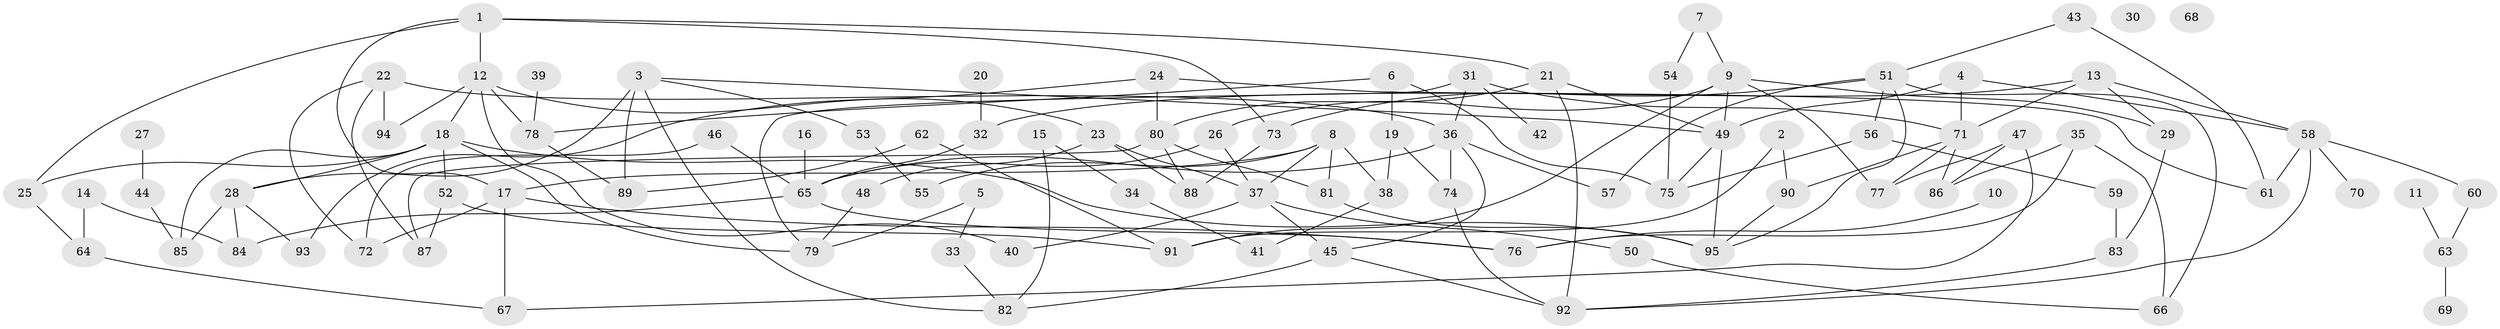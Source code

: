 // coarse degree distribution, {6: 0.19444444444444445, 9: 0.05555555555555555, 4: 0.19444444444444445, 2: 0.19444444444444445, 3: 0.1111111111111111, 10: 0.05555555555555555, 1: 0.05555555555555555, 7: 0.08333333333333333, 5: 0.027777777777777776, 8: 0.027777777777777776}
// Generated by graph-tools (version 1.1) at 2025/35/03/04/25 23:35:58]
// undirected, 95 vertices, 149 edges
graph export_dot {
  node [color=gray90,style=filled];
  1;
  2;
  3;
  4;
  5;
  6;
  7;
  8;
  9;
  10;
  11;
  12;
  13;
  14;
  15;
  16;
  17;
  18;
  19;
  20;
  21;
  22;
  23;
  24;
  25;
  26;
  27;
  28;
  29;
  30;
  31;
  32;
  33;
  34;
  35;
  36;
  37;
  38;
  39;
  40;
  41;
  42;
  43;
  44;
  45;
  46;
  47;
  48;
  49;
  50;
  51;
  52;
  53;
  54;
  55;
  56;
  57;
  58;
  59;
  60;
  61;
  62;
  63;
  64;
  65;
  66;
  67;
  68;
  69;
  70;
  71;
  72;
  73;
  74;
  75;
  76;
  77;
  78;
  79;
  80;
  81;
  82;
  83;
  84;
  85;
  86;
  87;
  88;
  89;
  90;
  91;
  92;
  93;
  94;
  95;
  1 -- 12;
  1 -- 17;
  1 -- 21;
  1 -- 25;
  1 -- 73;
  2 -- 90;
  2 -- 91;
  3 -- 28;
  3 -- 49;
  3 -- 53;
  3 -- 82;
  3 -- 89;
  4 -- 49;
  4 -- 58;
  4 -- 71;
  5 -- 33;
  5 -- 79;
  6 -- 19;
  6 -- 75;
  6 -- 78;
  7 -- 9;
  7 -- 54;
  8 -- 17;
  8 -- 37;
  8 -- 38;
  8 -- 55;
  8 -- 81;
  9 -- 26;
  9 -- 29;
  9 -- 49;
  9 -- 77;
  9 -- 91;
  10 -- 76;
  11 -- 63;
  12 -- 18;
  12 -- 23;
  12 -- 40;
  12 -- 78;
  12 -- 94;
  13 -- 29;
  13 -- 32;
  13 -- 58;
  13 -- 71;
  14 -- 64;
  14 -- 84;
  15 -- 34;
  15 -- 82;
  16 -- 65;
  17 -- 67;
  17 -- 72;
  17 -- 76;
  18 -- 25;
  18 -- 28;
  18 -- 52;
  18 -- 79;
  18 -- 85;
  18 -- 95;
  19 -- 38;
  19 -- 74;
  20 -- 32;
  21 -- 49;
  21 -- 80;
  21 -- 92;
  22 -- 36;
  22 -- 72;
  22 -- 87;
  22 -- 94;
  23 -- 37;
  23 -- 48;
  23 -- 88;
  24 -- 61;
  24 -- 80;
  24 -- 93;
  25 -- 64;
  26 -- 37;
  26 -- 65;
  27 -- 44;
  28 -- 84;
  28 -- 85;
  28 -- 93;
  29 -- 83;
  31 -- 36;
  31 -- 42;
  31 -- 71;
  31 -- 79;
  32 -- 65;
  33 -- 82;
  34 -- 41;
  35 -- 66;
  35 -- 76;
  35 -- 86;
  36 -- 45;
  36 -- 57;
  36 -- 65;
  36 -- 74;
  37 -- 40;
  37 -- 45;
  37 -- 50;
  38 -- 41;
  39 -- 78;
  43 -- 51;
  43 -- 61;
  44 -- 85;
  45 -- 82;
  45 -- 92;
  46 -- 65;
  46 -- 72;
  47 -- 67;
  47 -- 77;
  47 -- 86;
  48 -- 79;
  49 -- 75;
  49 -- 95;
  50 -- 66;
  51 -- 56;
  51 -- 57;
  51 -- 66;
  51 -- 73;
  51 -- 95;
  52 -- 87;
  52 -- 91;
  53 -- 55;
  54 -- 75;
  56 -- 59;
  56 -- 75;
  58 -- 60;
  58 -- 61;
  58 -- 70;
  58 -- 92;
  59 -- 83;
  60 -- 63;
  62 -- 89;
  62 -- 91;
  63 -- 69;
  64 -- 67;
  65 -- 76;
  65 -- 84;
  71 -- 77;
  71 -- 86;
  71 -- 90;
  73 -- 88;
  74 -- 92;
  78 -- 89;
  80 -- 81;
  80 -- 87;
  80 -- 88;
  81 -- 95;
  83 -- 92;
  90 -- 95;
}
